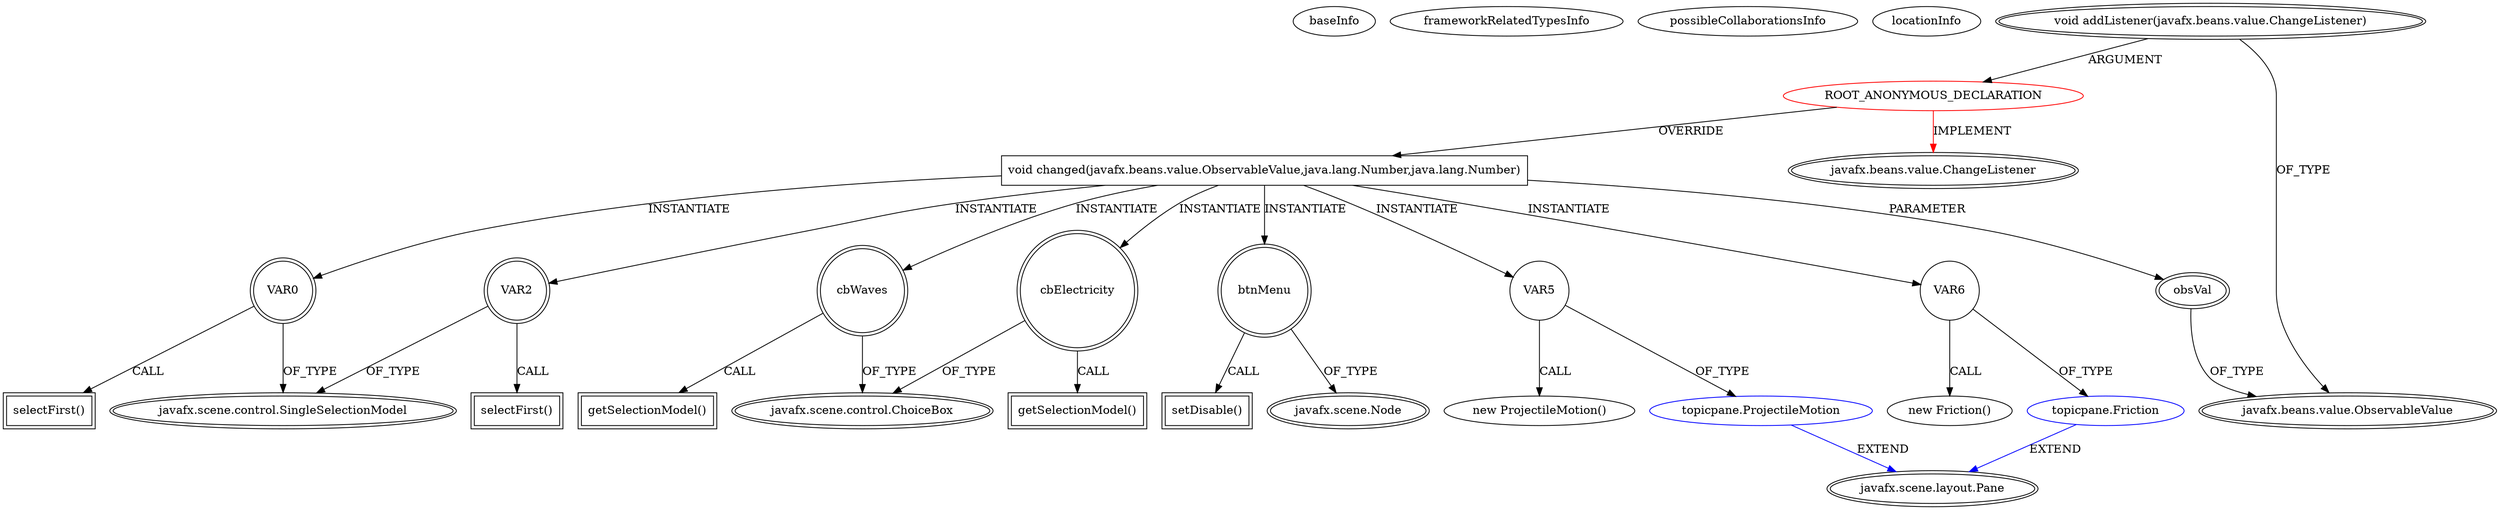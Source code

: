 digraph {
baseInfo[graphId=2282,category="extension_graph",isAnonymous=true,possibleRelation=true]
frameworkRelatedTypesInfo[0="javafx.beans.value.ChangeListener"]
possibleCollaborationsInfo[0="2282~OVERRIDING_METHOD_DECLARATION-INSTANTIATION-~javafx.beans.value.ChangeListener ~javafx.scene.layout.Pane ~true~false"]
locationInfo[projectName="cmd802-projectmain",filePath="/cmd802-projectmain/projectmain-master/GroupProject/src/menu/Menu.java",contextSignature="void addComponents(javafx.scene.layout.HBox)",graphId="2282"]
0[label="ROOT_ANONYMOUS_DECLARATION",vertexType="ROOT_ANONYMOUS_DECLARATION",isFrameworkType=false,color=red]
1[label="javafx.beans.value.ChangeListener",vertexType="FRAMEWORK_INTERFACE_TYPE",isFrameworkType=true,peripheries=2]
2[label="void addListener(javafx.beans.value.ChangeListener)",vertexType="OUTSIDE_CALL",isFrameworkType=true,peripheries=2]
3[label="javafx.beans.value.ObservableValue",vertexType="FRAMEWORK_INTERFACE_TYPE",isFrameworkType=true,peripheries=2]
4[label="void changed(javafx.beans.value.ObservableValue,java.lang.Number,java.lang.Number)",vertexType="OVERRIDING_METHOD_DECLARATION",isFrameworkType=false,shape=box]
5[label="obsVal",vertexType="PARAMETER_DECLARATION",isFrameworkType=true,peripheries=2]
7[label="VAR0",vertexType="VARIABLE_EXPRESION",isFrameworkType=true,peripheries=2,shape=circle]
9[label="javafx.scene.control.SingleSelectionModel",vertexType="FRAMEWORK_CLASS_TYPE",isFrameworkType=true,peripheries=2]
8[label="selectFirst()",vertexType="INSIDE_CALL",isFrameworkType=true,peripheries=2,shape=box]
10[label="cbWaves",vertexType="VARIABLE_EXPRESION",isFrameworkType=true,peripheries=2,shape=circle]
12[label="javafx.scene.control.ChoiceBox",vertexType="FRAMEWORK_CLASS_TYPE",isFrameworkType=true,peripheries=2]
11[label="getSelectionModel()",vertexType="INSIDE_CALL",isFrameworkType=true,peripheries=2,shape=box]
13[label="VAR2",vertexType="VARIABLE_EXPRESION",isFrameworkType=true,peripheries=2,shape=circle]
14[label="selectFirst()",vertexType="INSIDE_CALL",isFrameworkType=true,peripheries=2,shape=box]
16[label="cbElectricity",vertexType="VARIABLE_EXPRESION",isFrameworkType=true,peripheries=2,shape=circle]
17[label="getSelectionModel()",vertexType="INSIDE_CALL",isFrameworkType=true,peripheries=2,shape=box]
19[label="btnMenu",vertexType="VARIABLE_EXPRESION",isFrameworkType=true,peripheries=2,shape=circle]
21[label="javafx.scene.Node",vertexType="FRAMEWORK_CLASS_TYPE",isFrameworkType=true,peripheries=2]
20[label="setDisable()",vertexType="INSIDE_CALL",isFrameworkType=true,peripheries=2,shape=box]
23[label="VAR5",vertexType="VARIABLE_EXPRESION",isFrameworkType=false,shape=circle]
24[label="topicpane.ProjectileMotion",vertexType="REFERENCE_CLIENT_CLASS_DECLARATION",isFrameworkType=false,color=blue]
25[label="javafx.scene.layout.Pane",vertexType="FRAMEWORK_CLASS_TYPE",isFrameworkType=true,peripheries=2]
22[label="new ProjectileMotion()",vertexType="CONSTRUCTOR_CALL",isFrameworkType=false]
27[label="VAR6",vertexType="VARIABLE_EXPRESION",isFrameworkType=false,shape=circle]
28[label="topicpane.Friction",vertexType="REFERENCE_CLIENT_CLASS_DECLARATION",isFrameworkType=false,color=blue]
26[label="new Friction()",vertexType="CONSTRUCTOR_CALL",isFrameworkType=false]
0->1[label="IMPLEMENT",color=red]
2->0[label="ARGUMENT"]
2->3[label="OF_TYPE"]
0->4[label="OVERRIDE"]
5->3[label="OF_TYPE"]
4->5[label="PARAMETER"]
4->7[label="INSTANTIATE"]
7->9[label="OF_TYPE"]
7->8[label="CALL"]
4->10[label="INSTANTIATE"]
10->12[label="OF_TYPE"]
10->11[label="CALL"]
4->13[label="INSTANTIATE"]
13->9[label="OF_TYPE"]
13->14[label="CALL"]
4->16[label="INSTANTIATE"]
16->12[label="OF_TYPE"]
16->17[label="CALL"]
4->19[label="INSTANTIATE"]
19->21[label="OF_TYPE"]
19->20[label="CALL"]
4->23[label="INSTANTIATE"]
24->25[label="EXTEND",color=blue]
23->24[label="OF_TYPE"]
23->22[label="CALL"]
4->27[label="INSTANTIATE"]
28->25[label="EXTEND",color=blue]
27->28[label="OF_TYPE"]
27->26[label="CALL"]
}
